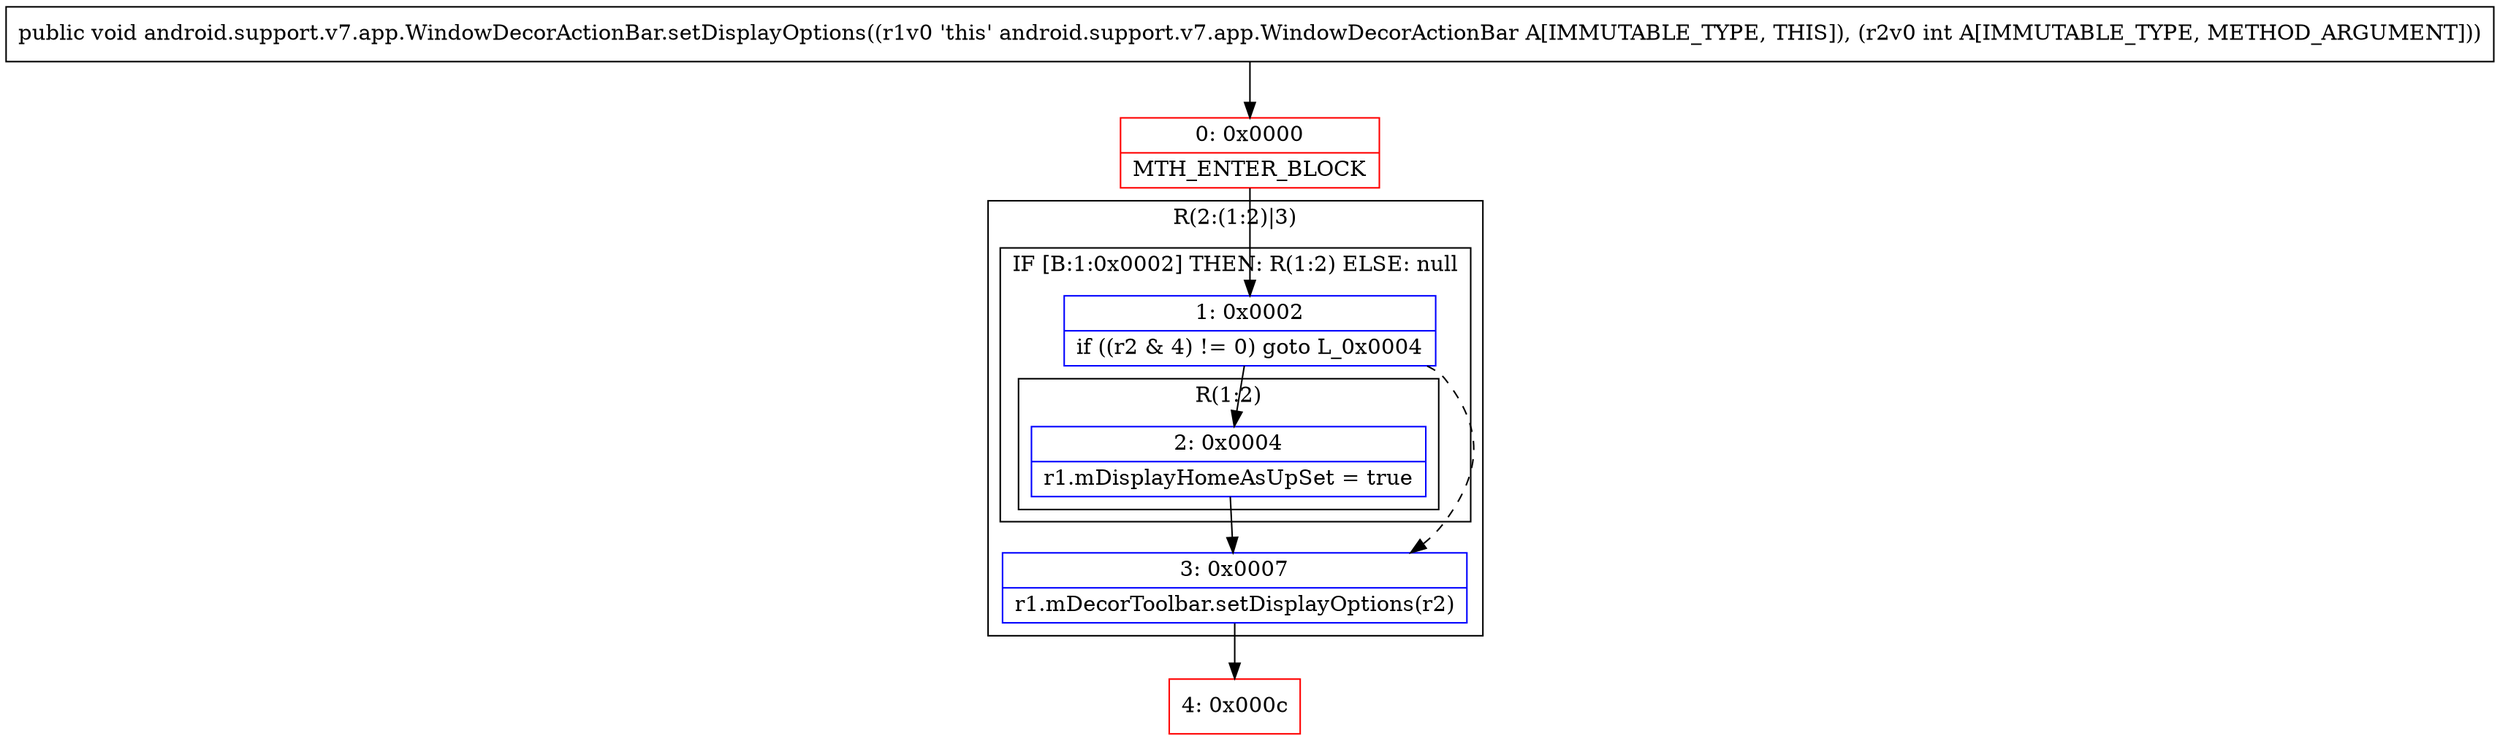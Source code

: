 digraph "CFG forandroid.support.v7.app.WindowDecorActionBar.setDisplayOptions(I)V" {
subgraph cluster_Region_1304933876 {
label = "R(2:(1:2)|3)";
node [shape=record,color=blue];
subgraph cluster_IfRegion_845096756 {
label = "IF [B:1:0x0002] THEN: R(1:2) ELSE: null";
node [shape=record,color=blue];
Node_1 [shape=record,label="{1\:\ 0x0002|if ((r2 & 4) != 0) goto L_0x0004\l}"];
subgraph cluster_Region_557858963 {
label = "R(1:2)";
node [shape=record,color=blue];
Node_2 [shape=record,label="{2\:\ 0x0004|r1.mDisplayHomeAsUpSet = true\l}"];
}
}
Node_3 [shape=record,label="{3\:\ 0x0007|r1.mDecorToolbar.setDisplayOptions(r2)\l}"];
}
Node_0 [shape=record,color=red,label="{0\:\ 0x0000|MTH_ENTER_BLOCK\l}"];
Node_4 [shape=record,color=red,label="{4\:\ 0x000c}"];
MethodNode[shape=record,label="{public void android.support.v7.app.WindowDecorActionBar.setDisplayOptions((r1v0 'this' android.support.v7.app.WindowDecorActionBar A[IMMUTABLE_TYPE, THIS]), (r2v0 int A[IMMUTABLE_TYPE, METHOD_ARGUMENT])) }"];
MethodNode -> Node_0;
Node_1 -> Node_2;
Node_1 -> Node_3[style=dashed];
Node_2 -> Node_3;
Node_3 -> Node_4;
Node_0 -> Node_1;
}

